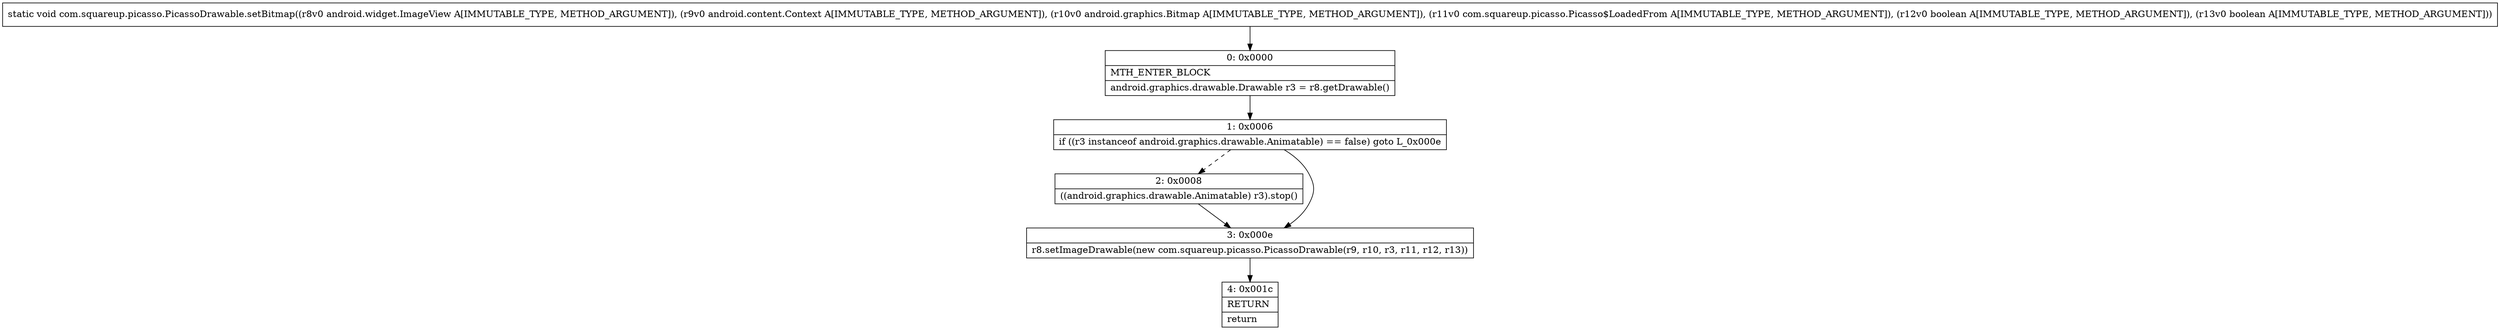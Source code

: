 digraph "CFG forcom.squareup.picasso.PicassoDrawable.setBitmap(Landroid\/widget\/ImageView;Landroid\/content\/Context;Landroid\/graphics\/Bitmap;Lcom\/squareup\/picasso\/Picasso$LoadedFrom;ZZ)V" {
Node_0 [shape=record,label="{0\:\ 0x0000|MTH_ENTER_BLOCK\l|android.graphics.drawable.Drawable r3 = r8.getDrawable()\l}"];
Node_1 [shape=record,label="{1\:\ 0x0006|if ((r3 instanceof android.graphics.drawable.Animatable) == false) goto L_0x000e\l}"];
Node_2 [shape=record,label="{2\:\ 0x0008|((android.graphics.drawable.Animatable) r3).stop()\l}"];
Node_3 [shape=record,label="{3\:\ 0x000e|r8.setImageDrawable(new com.squareup.picasso.PicassoDrawable(r9, r10, r3, r11, r12, r13))\l}"];
Node_4 [shape=record,label="{4\:\ 0x001c|RETURN\l|return\l}"];
MethodNode[shape=record,label="{static void com.squareup.picasso.PicassoDrawable.setBitmap((r8v0 android.widget.ImageView A[IMMUTABLE_TYPE, METHOD_ARGUMENT]), (r9v0 android.content.Context A[IMMUTABLE_TYPE, METHOD_ARGUMENT]), (r10v0 android.graphics.Bitmap A[IMMUTABLE_TYPE, METHOD_ARGUMENT]), (r11v0 com.squareup.picasso.Picasso$LoadedFrom A[IMMUTABLE_TYPE, METHOD_ARGUMENT]), (r12v0 boolean A[IMMUTABLE_TYPE, METHOD_ARGUMENT]), (r13v0 boolean A[IMMUTABLE_TYPE, METHOD_ARGUMENT])) }"];
MethodNode -> Node_0;
Node_0 -> Node_1;
Node_1 -> Node_2[style=dashed];
Node_1 -> Node_3;
Node_2 -> Node_3;
Node_3 -> Node_4;
}

